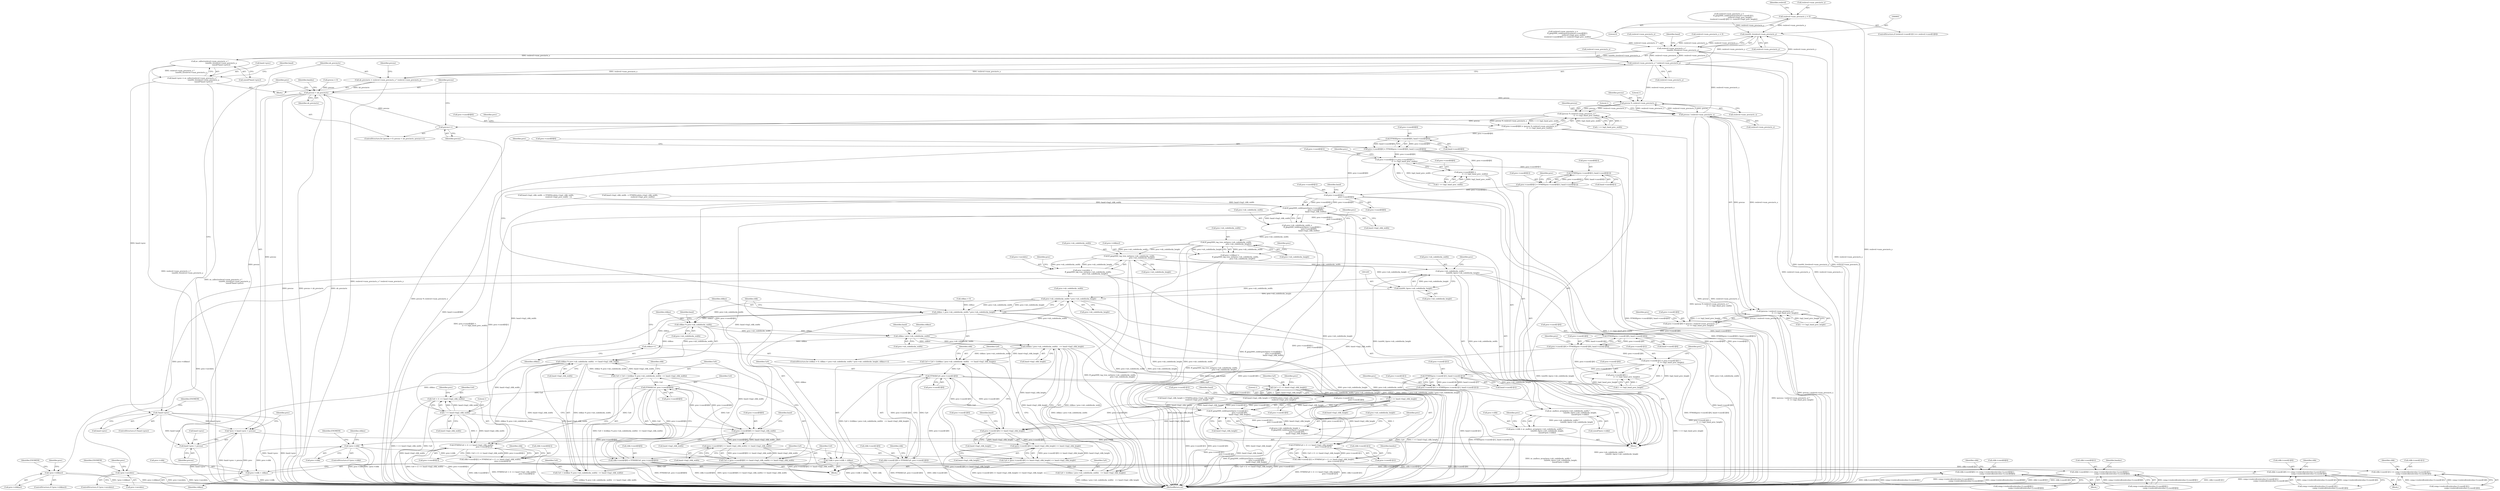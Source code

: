 digraph "0_FFmpeg_912ce9dd2080c5837285a471d750fa311e09b555_0@pointer" {
"1000464" [label="(Call,reslevel->num_precincts_y = 0)"];
"1000902" [label="(Call,(uint64_t)reslevel->num_precincts_y)"];
"1000898" [label="(Call,reslevel->num_precincts_x *\n                                          (uint64_t)reslevel->num_precincts_y)"];
"1000897" [label="(Call,av_calloc(reslevel->num_precincts_x *\n                                          (uint64_t)reslevel->num_precincts_y,\n                                          sizeof(*band->prec)))"];
"1000893" [label="(Call,band->prec = av_calloc(reslevel->num_precincts_x *\n                                          (uint64_t)reslevel->num_precincts_y,\n                                          sizeof(*band->prec)))"];
"1000913" [label="(Call,!band->prec)"];
"1000940" [label="(Call,*prec = band->prec + precno)"];
"1000942" [label="(Call,band->prec + precno)"];
"1000922" [label="(Call,reslevel->num_precincts_x * reslevel->num_precincts_y)"];
"1000920" [label="(Call,nb_precincts = reslevel->num_precincts_x * reslevel->num_precincts_y)"];
"1000933" [label="(Call,precno < nb_precincts)"];
"1000956" [label="(Call,precno % reslevel->num_precincts_x)"];
"1000955" [label="(Call,(precno % reslevel->num_precincts_x) *\n                                    (1 << log2_band_prec_width))"];
"1000947" [label="(Call,prec->coord[0][0] = (precno % reslevel->num_precincts_x) *\n                                    (1 << log2_band_prec_width))"];
"1000972" [label="(Call,FFMAX(prec->coord[0][0], band->coord[0][0]))"];
"1000964" [label="(Call,prec->coord[0][0] = FFMAX(prec->coord[0][0], band->coord[0][0]))"];
"1001027" [label="(Call,prec->coord[0][1] = prec->coord[0][0] +\n                                    (1 << log2_band_prec_width))"];
"1001054" [label="(Call,FFMIN(prec->coord[0][1], band->coord[0][1]))"];
"1001046" [label="(Call,prec->coord[0][1] = FFMIN(prec->coord[0][1], band->coord[0][1]))"];
"1001116" [label="(Call,prec->coord[0][1] -\n                                            prec->coord[0][0])"];
"1001115" [label="(Call,ff_jpeg2000_ceildivpow2(prec->coord[0][1] -\n                                            prec->coord[0][0],\n                                            band->log2_cblk_width))"];
"1001111" [label="(Call,prec->nb_codeblocks_width =\n                    ff_jpeg2000_ceildivpow2(prec->coord[0][1] -\n                                            prec->coord[0][0],\n                                            band->log2_cblk_width))"];
"1001161" [label="(Call,ff_jpeg2000_tag_tree_init(prec->nb_codeblocks_width,\n                                              prec->nb_codeblocks_height))"];
"1001157" [label="(Call,prec->cblkincl =\n                    ff_jpeg2000_tag_tree_init(prec->nb_codeblocks_width,\n                                              prec->nb_codeblocks_height))"];
"1001169" [label="(Call,!prec->cblkincl)"];
"1001180" [label="(Call,ff_jpeg2000_tag_tree_init(prec->nb_codeblocks_width,\n                                              prec->nb_codeblocks_height))"];
"1001176" [label="(Call,prec->zerobits =\n                    ff_jpeg2000_tag_tree_init(prec->nb_codeblocks_width,\n                                              prec->nb_codeblocks_height))"];
"1001188" [label="(Call,!prec->zerobits)"];
"1001200" [label="(Call,prec->nb_codeblocks_width *\n                                              (uint64_t)prec->nb_codeblocks_height)"];
"1001199" [label="(Call,av_mallocz_array(prec->nb_codeblocks_width *\n                                              (uint64_t)prec->nb_codeblocks_height,\n                                              sizeof(*prec->cblk)))"];
"1001195" [label="(Call,prec->cblk = av_mallocz_array(prec->nb_codeblocks_width *\n                                              (uint64_t)prec->nb_codeblocks_height,\n                                              sizeof(*prec->cblk)))"];
"1001215" [label="(Call,!prec->cblk)"];
"1001239" [label="(Call,*cblk = prec->cblk + cblkno)"];
"1001241" [label="(Call,prec->cblk + cblkno)"];
"1001228" [label="(Call,prec->nb_codeblocks_width * prec->nb_codeblocks_height)"];
"1001226" [label="(Call,cblkno < prec->nb_codeblocks_width * prec->nb_codeblocks_height)"];
"1001270" [label="(Call,cblkno % prec->nb_codeblocks_width)"];
"1001269" [label="(Call,(cblkno % prec->nb_codeblocks_width)  << band->log2_cblk_width)"];
"1001265" [label="(Call,Cx0 = Cx0 + ((cblkno % prec->nb_codeblocks_width)  << band->log2_cblk_width))"];
"1001286" [label="(Call,FFMAX(Cx0, prec->coord[0][0]))"];
"1001251" [label="(Call,prec->coord[0][0] >> band->log2_cblk_width)"];
"1001250" [label="(Call,(prec->coord[0][0] >> band->log2_cblk_width) << band->log2_cblk_width)"];
"1001248" [label="(Call,Cx0 = (prec->coord[0][0] >> band->log2_cblk_width) << band->log2_cblk_width)"];
"1001267" [label="(Call,Cx0 + ((cblkno % prec->nb_codeblocks_width)  << band->log2_cblk_width))"];
"1001278" [label="(Call,cblk->coord[0][0] = FFMAX(Cx0, prec->coord[0][0]))"];
"1001397" [label="(Call,cblk->coord[0][0] += comp->reslevel[reslevelno-1].coord[0][1] -\n                                             comp->reslevel[reslevelno-1].coord[0][0])"];
"1001350" [label="(Call,FFMIN(Cx0 + (1 << band->log2_cblk_width),\n                                              prec->coord[0][1]))"];
"1001342" [label="(Call,cblk->coord[0][1] = FFMIN(Cx0 + (1 << band->log2_cblk_width),\n                                              prec->coord[0][1]))"];
"1001432" [label="(Call,cblk->coord[0][1] += comp->reslevel[reslevelno-1].coord[0][1] -\n                                             comp->reslevel[reslevelno-1].coord[0][0])"];
"1001351" [label="(Call,Cx0 + (1 << band->log2_cblk_width))"];
"1001353" [label="(Call,1 << band->log2_cblk_width)"];
"1001317" [label="(Call,cblkno / prec->nb_codeblocks_width)"];
"1001235" [label="(Call,cblkno++)"];
"1001316" [label="(Call,(cblkno / prec->nb_codeblocks_width)   << band->log2_cblk_height)"];
"1001312" [label="(Call,Cy0 = Cy0 + ((cblkno / prec->nb_codeblocks_width)   << band->log2_cblk_height))"];
"1001333" [label="(Call,FFMAX(Cy0, prec->coord[1][0]))"];
"1001298" [label="(Call,prec->coord[1][0] >> band->log2_cblk_height)"];
"1001297" [label="(Call,(prec->coord[1][0] >> band->log2_cblk_height) << band->log2_cblk_height)"];
"1001295" [label="(Call,Cy0 = (prec->coord[1][0] >> band->log2_cblk_height) << band->log2_cblk_height)"];
"1001314" [label="(Call,Cy0 + ((cblkno / prec->nb_codeblocks_width)   << band->log2_cblk_height))"];
"1001325" [label="(Call,cblk->coord[1][0] = FFMAX(Cy0, prec->coord[1][0]))"];
"1001476" [label="(Call,cblk->coord[1][0] += comp->reslevel[reslevelno-1].coord[1][1] -\n                                             comp->reslevel[reslevelno-1].coord[1][0])"];
"1001373" [label="(Call,FFMIN(Cy0 + (1 << band->log2_cblk_height),\n                                              prec->coord[1][1]))"];
"1001365" [label="(Call,cblk->coord[1][1] = FFMIN(Cy0 + (1 << band->log2_cblk_height),\n                                              prec->coord[1][1]))"];
"1001511" [label="(Call,cblk->coord[1][1] += comp->reslevel[reslevelno-1].coord[1][1] -\n                                             comp->reslevel[reslevelno-1].coord[1][0])"];
"1001374" [label="(Call,Cy0 + (1 << band->log2_cblk_height))"];
"1001376" [label="(Call,1 << band->log2_cblk_height)"];
"1001138" [label="(Call,ff_jpeg2000_ceildivpow2(prec->coord[1][1] -\n                                            prec->coord[1][0],\n                                            band->log2_cblk_height))"];
"1001134" [label="(Call,prec->nb_codeblocks_height =\n                    ff_jpeg2000_ceildivpow2(prec->coord[1][1] -\n                                            prec->coord[1][0],\n                                            band->log2_cblk_height))"];
"1001204" [label="(Call,(uint64_t)prec->nb_codeblocks_height)"];
"1001035" [label="(Call,prec->coord[0][0] +\n                                    (1 << log2_band_prec_width))"];
"1000996" [label="(Call,precno / reslevel->num_precincts_x)"];
"1000936" [label="(Call,precno++)"];
"1000995" [label="(Call,(precno / reslevel->num_precincts_x) *\n                                    (1 << log2_band_prec_height))"];
"1000987" [label="(Call,prec->coord[1][0] = (precno / reslevel->num_precincts_x) *\n                                    (1 << log2_band_prec_height))"];
"1001012" [label="(Call,FFMAX(prec->coord[1][0], band->coord[1][0]))"];
"1001004" [label="(Call,prec->coord[1][0] = FFMAX(prec->coord[1][0], band->coord[1][0]))"];
"1001069" [label="(Call,prec->coord[1][1] = prec->coord[1][0] +\n                                    (1 << log2_band_prec_height))"];
"1001096" [label="(Call,FFMIN(prec->coord[1][1], band->coord[1][1]))"];
"1001088" [label="(Call,prec->coord[1][1] = FFMIN(prec->coord[1][1], band->coord[1][1]))"];
"1001139" [label="(Call,prec->coord[1][1] -\n                                            prec->coord[1][0])"];
"1001077" [label="(Call,prec->coord[1][0] +\n                                    (1 << log2_band_prec_height))"];
"1000923" [label="(Call,reslevel->num_precincts_x)"];
"1000904" [label="(Call,reslevel->num_precincts_y)"];
"1001259" [label="(Call,band->log2_cblk_width)"];
"1000913" [label="(Call,!band->prec)"];
"1001286" [label="(Call,FFMAX(Cx0, prec->coord[0][0]))"];
"1001272" [label="(Call,prec->nb_codeblocks_width)"];
"1001352" [label="(Identifier,Cx0)"];
"1001312" [label="(Call,Cy0 = Cy0 + ((cblkno / prec->nb_codeblocks_width)   << band->log2_cblk_height))"];
"1000941" [label="(Identifier,prec)"];
"1001212" [label="(Identifier,prec)"];
"1001378" [label="(Call,band->log2_cblk_height)"];
"1001232" [label="(Call,prec->nb_codeblocks_height)"];
"1000965" [label="(Call,prec->coord[0][0])"];
"1001197" [label="(Identifier,prec)"];
"1001201" [label="(Call,prec->nb_codeblocks_width)"];
"1000897" [label="(Call,av_calloc(reslevel->num_precincts_x *\n                                          (uint64_t)reslevel->num_precincts_y,\n                                          sizeof(*band->prec)))"];
"1001088" [label="(Call,prec->coord[1][1] = FFMIN(prec->coord[1][1], band->coord[1][1]))"];
"1001204" [label="(Call,(uint64_t)prec->nb_codeblocks_height)"];
"1001085" [label="(Call,1 << log2_band_prec_height)"];
"1001035" [label="(Call,prec->coord[0][0] +\n                                    (1 << log2_band_prec_width))"];
"1000943" [label="(Call,band->prec)"];
"1000987" [label="(Call,prec->coord[1][0] = (precno / reslevel->num_precincts_x) *\n                                    (1 << log2_band_prec_height))"];
"1000972" [label="(Call,FFMAX(prec->coord[0][0], band->coord[0][0]))"];
"1001178" [label="(Identifier,prec)"];
"1001226" [label="(Call,cblkno < prec->nb_codeblocks_width * prec->nb_codeblocks_height)"];
"1001287" [label="(Identifier,Cx0)"];
"1001335" [label="(Call,prec->coord[1][0])"];
"1001548" [label="(Identifier,cblk)"];
"1001241" [label="(Call,prec->cblk + cblkno)"];
"1000448" [label="(ControlStructure,if (reslevel->coord[1][1] == reslevel->coord[1][0]))"];
"1001396" [label="(Block,)"];
"1001476" [label="(Call,cblk->coord[1][0] += comp->reslevel[reslevelno-1].coord[1][1] -\n                                             comp->reslevel[reslevelno-1].coord[1][0])"];
"1000934" [label="(Identifier,precno)"];
"1000814" [label="(Call,band->log2_cblk_height = FFMIN(codsty->log2_cblk_height,\n                                               reslevel->log2_prec_height - 1))"];
"1001248" [label="(Call,Cx0 = (prec->coord[0][0] >> band->log2_cblk_width) << band->log2_cblk_width)"];
"1001190" [label="(Identifier,prec)"];
"1001310" [label="(Identifier,band)"];
"1001271" [label="(Identifier,cblkno)"];
"1000907" [label="(Call,sizeof(*band->prec))"];
"1001223" [label="(Call,cblkno = 0)"];
"1001078" [label="(Call,prec->coord[1][0])"];
"1000898" [label="(Call,reslevel->num_precincts_x *\n                                          (uint64_t)reslevel->num_precincts_y)"];
"1001440" [label="(Call,comp->reslevel[reslevelno-1].coord[0][1] -\n                                             comp->reslevel[reslevelno-1].coord[0][0])"];
"1000931" [label="(Identifier,precno)"];
"1001484" [label="(Call,comp->reslevel[reslevelno-1].coord[1][1] -\n                                             comp->reslevel[reslevelno-1].coord[1][0])"];
"1001036" [label="(Call,prec->coord[0][0])"];
"1001187" [label="(ControlStructure,if (!prec->zerobits))"];
"1001117" [label="(Call,prec->coord[0][1])"];
"1000936" [label="(Call,precno++)"];
"1000948" [label="(Call,prec->coord[0][0])"];
"1000955" [label="(Call,(precno % reslevel->num_precincts_x) *\n                                    (1 << log2_band_prec_width))"];
"1001350" [label="(Call,FFMIN(Cx0 + (1 << band->log2_cblk_width),\n                                              prec->coord[0][1]))"];
"1001161" [label="(Call,ff_jpeg2000_tag_tree_init(prec->nb_codeblocks_width,\n                                              prec->nb_codeblocks_height))"];
"1001181" [label="(Call,prec->nb_codeblocks_width)"];
"1000893" [label="(Call,band->prec = av_calloc(reslevel->num_precincts_x *\n                                          (uint64_t)reslevel->num_precincts_y,\n                                          sizeof(*band->prec)))"];
"1001189" [label="(Call,prec->zerobits)"];
"1001433" [label="(Call,cblk->coord[0][1])"];
"1001097" [label="(Call,prec->coord[1][1])"];
"1001115" [label="(Call,ff_jpeg2000_ceildivpow2(prec->coord[0][1] -\n                                            prec->coord[0][0],\n                                            band->log2_cblk_width))"];
"1001012" [label="(Call,FFMAX(prec->coord[1][0], band->coord[1][0]))"];
"1001136" [label="(Identifier,prec)"];
"1001326" [label="(Call,cblk->coord[1][0])"];
"1000912" [label="(ControlStructure,if (!band->prec))"];
"1001376" [label="(Call,1 << band->log2_cblk_height)"];
"1001251" [label="(Call,prec->coord[0][0] >> band->log2_cblk_width)"];
"1001195" [label="(Call,prec->cblk = av_mallocz_array(prec->nb_codeblocks_width *\n                                              (uint64_t)prec->nb_codeblocks_height,\n                                              sizeof(*prec->cblk)))"];
"1000529" [label="(Identifier,bandno)"];
"1000957" [label="(Identifier,precno)"];
"1001288" [label="(Call,prec->coord[0][0])"];
"1001135" [label="(Call,prec->nb_codeblocks_height)"];
"1000902" [label="(Call,(uint64_t)reslevel->num_precincts_y)"];
"1001249" [label="(Identifier,Cx0)"];
"1001092" [label="(Identifier,prec)"];
"1000801" [label="(Call,band->log2_cblk_width  = FFMIN(codsty->log2_cblk_width,\n                                               reslevel->log2_prec_width - 1))"];
"1001299" [label="(Call,prec->coord[1][0])"];
"1001384" [label="(Identifier,prec)"];
"1001316" [label="(Call,(cblkno / prec->nb_codeblocks_width)   << band->log2_cblk_height)"];
"1001200" [label="(Call,prec->nb_codeblocks_width *\n                                              (uint64_t)prec->nb_codeblocks_height)"];
"1001369" [label="(Identifier,cblk)"];
"1001381" [label="(Call,prec->coord[1][1])"];
"1001276" [label="(Identifier,band)"];
"1001353" [label="(Call,1 << band->log2_cblk_width)"];
"1001391" [label="(Identifier,bandno)"];
"1001176" [label="(Call,prec->zerobits =\n                    ff_jpeg2000_tag_tree_init(prec->nb_codeblocks_width,\n                                              prec->nb_codeblocks_height))"];
"1001216" [label="(Call,prec->cblk)"];
"1000973" [label="(Call,prec->coord[0][0])"];
"1001004" [label="(Call,prec->coord[1][0] = FFMAX(prec->coord[1][0], band->coord[1][0]))"];
"1001162" [label="(Call,prec->nb_codeblocks_width)"];
"1001267" [label="(Call,Cx0 + ((cblkno % prec->nb_codeblocks_width)  << band->log2_cblk_width))"];
"1001215" [label="(Call,!prec->cblk)"];
"1001236" [label="(Identifier,cblkno)"];
"1001295" [label="(Call,Cy0 = (prec->coord[1][0] >> band->log2_cblk_height) << band->log2_cblk_height)"];
"1001306" [label="(Call,band->log2_cblk_height)"];
"1001027" [label="(Call,prec->coord[0][1] = prec->coord[0][0] +\n                                    (1 << log2_band_prec_width))"];
"1001055" [label="(Call,prec->coord[0][1])"];
"1001512" [label="(Call,cblk->coord[1][1])"];
"1001031" [label="(Identifier,prec)"];
"1000947" [label="(Call,prec->coord[0][0] = (precno % reslevel->num_precincts_x) *\n                                    (1 << log2_band_prec_width))"];
"1001275" [label="(Call,band->log2_cblk_width)"];
"1001269" [label="(Call,(cblkno % prec->nb_codeblocks_width)  << band->log2_cblk_width)"];
"1001432" [label="(Call,cblk->coord[0][1] += comp->reslevel[reslevelno-1].coord[0][1] -\n                                             comp->reslevel[reslevelno-1].coord[0][0])"];
"1001265" [label="(Call,Cx0 = Cx0 + ((cblkno % prec->nb_codeblocks_width)  << band->log2_cblk_width))"];
"1001573" [label="(MethodReturn,int)"];
"1000499" [label="(Identifier,reslevel)"];
"1000961" [label="(Call,1 << log2_band_prec_width)"];
"1001131" [label="(Call,band->log2_cblk_width)"];
"1001008" [label="(Identifier,prec)"];
"1001116" [label="(Call,prec->coord[0][1] -\n                                            prec->coord[0][0])"];
"1000995" [label="(Call,(precno / reslevel->num_precincts_x) *\n                                    (1 << log2_band_prec_height))"];
"1001221" [label="(Identifier,ENOMEM)"];
"1001050" [label="(Identifier,prec)"];
"1001296" [label="(Identifier,Cy0)"];
"1001171" [label="(Identifier,prec)"];
"1001317" [label="(Call,cblkno / prec->nb_codeblocks_width)"];
"1001199" [label="(Call,av_mallocz_array(prec->nb_codeblocks_width *\n                                              (uint64_t)prec->nb_codeblocks_height,\n                                              sizeof(*prec->cblk)))"];
"1001333" [label="(Call,FFMAX(Cy0, prec->coord[1][0]))"];
"1000942" [label="(Call,band->prec + precno)"];
"1000465" [label="(Call,reslevel->num_precincts_y)"];
"1000991" [label="(Identifier,prec)"];
"1001165" [label="(Call,prec->nb_codeblocks_height)"];
"1001175" [label="(Identifier,ENOMEM)"];
"1001405" [label="(Call,comp->reslevel[reslevelno-1].coord[0][1] -\n                                             comp->reslevel[reslevelno-1].coord[0][0])"];
"1000894" [label="(Call,band->prec)"];
"1001329" [label="(Identifier,cblk)"];
"1001229" [label="(Call,prec->nb_codeblocks_width)"];
"1000899" [label="(Call,reslevel->num_precincts_x)"];
"1001358" [label="(Call,prec->coord[0][1])"];
"1001323" [label="(Identifier,band)"];
"1001314" [label="(Call,Cy0 + ((cblkno / prec->nb_codeblocks_width)   << band->log2_cblk_height))"];
"1000464" [label="(Call,reslevel->num_precincts_y = 0)"];
"1001366" [label="(Call,cblk->coord[1][1])"];
"1001157" [label="(Call,prec->cblkincl =\n                    ff_jpeg2000_tag_tree_init(prec->nb_codeblocks_width,\n                                              prec->nb_codeblocks_height))"];
"1001214" [label="(ControlStructure,if (!prec->cblk))"];
"1001240" [label="(Identifier,cblk)"];
"1001252" [label="(Call,prec->coord[0][0])"];
"1001318" [label="(Identifier,cblkno)"];
"1000962" [label="(Literal,1)"];
"1001224" [label="(Identifier,cblkno)"];
"1001168" [label="(ControlStructure,if (!prec->cblkincl))"];
"1001196" [label="(Call,prec->cblk)"];
"1000468" [label="(Literal,0)"];
"1000946" [label="(Identifier,precno)"];
"1001139" [label="(Call,prec->coord[1][1] -\n                                            prec->coord[1][0])"];
"1000968" [label="(Identifier,prec)"];
"1001515" [label="(Identifier,cblk)"];
"1001343" [label="(Call,cblk->coord[0][1])"];
"1001111" [label="(Call,prec->nb_codeblocks_width =\n                    ff_jpeg2000_ceildivpow2(prec->coord[0][1] -\n                                            prec->coord[0][0],\n                                            band->log2_cblk_width))"];
"1001242" [label="(Call,prec->cblk)"];
"1001184" [label="(Call,prec->nb_codeblocks_height)"];
"1000935" [label="(Identifier,nb_precincts)"];
"1000988" [label="(Call,prec->coord[1][0])"];
"1000951" [label="(Identifier,prec)"];
"1000938" [label="(Block,)"];
"1001170" [label="(Call,prec->cblkincl)"];
"1001398" [label="(Call,cblk->coord[0][0])"];
"1001194" [label="(Identifier,ENOMEM)"];
"1001245" [label="(Identifier,cblkno)"];
"1001278" [label="(Call,cblk->coord[0][0] = FFMAX(Cx0, prec->coord[0][0]))"];
"1000964" [label="(Call,prec->coord[0][0] = FFMAX(prec->coord[0][0], band->coord[0][0]))"];
"1001268" [label="(Identifier,Cx0)"];
"1001282" [label="(Identifier,cblk)"];
"1001113" [label="(Identifier,prec)"];
"1001158" [label="(Call,prec->cblkincl)"];
"1000930" [label="(Call,precno = 0)"];
"1001020" [label="(Call,band->coord[1][0])"];
"1001096" [label="(Call,FFMIN(prec->coord[1][1], band->coord[1][1]))"];
"1001334" [label="(Identifier,Cy0)"];
"1000470" [label="(Call,reslevel->num_precincts_y =\n                ff_jpeg2000_ceildivpow2(reslevel->coord[1][1],\n                                         reslevel->log2_prec_height) -\n                 (reslevel->coord[1][0] >> reslevel->log2_prec_height))"];
"1001180" [label="(Call,ff_jpeg2000_tag_tree_init(prec->nb_codeblocks_width,\n                                              prec->nb_codeblocks_height))"];
"1000937" [label="(Identifier,precno)"];
"1000956" [label="(Call,precno % reslevel->num_precincts_x)"];
"1001222" [label="(ControlStructure,for (cblkno = 0; cblkno < prec->nb_codeblocks_width * prec->nb_codeblocks_height; cblkno++))"];
"1001397" [label="(Call,cblk->coord[0][0] += comp->reslevel[reslevelno-1].coord[0][1] -\n                                             comp->reslevel[reslevelno-1].coord[0][0])"];
"1001279" [label="(Call,cblk->coord[0][0])"];
"1000929" [label="(ControlStructure,for (precno = 0; precno < nb_precincts; precno++))"];
"1001001" [label="(Call,1 << log2_band_prec_height)"];
"1001355" [label="(Call,band->log2_cblk_width)"];
"1001154" [label="(Call,band->log2_cblk_height)"];
"1001235" [label="(Call,cblkno++)"];
"1001188" [label="(Call,!prec->zerobits)"];
"1000733" [label="(Call,band->log2_cblk_height = FFMIN(codsty->log2_cblk_height,\n                                               reslevel->log2_prec_height))"];
"1001365" [label="(Call,cblk->coord[1][1] = FFMIN(Cy0 + (1 << band->log2_cblk_height),\n                                              prec->coord[1][1]))"];
"1001046" [label="(Call,prec->coord[0][1] = FFMIN(prec->coord[0][1], band->coord[0][1]))"];
"1001047" [label="(Call,prec->coord[0][1])"];
"1001134" [label="(Call,prec->nb_codeblocks_height =\n                    ff_jpeg2000_ceildivpow2(prec->coord[1][1] -\n                                            prec->coord[1][0],\n                                            band->log2_cblk_height))"];
"1001155" [label="(Identifier,band)"];
"1000914" [label="(Call,band->prec)"];
"1001089" [label="(Call,prec->coord[1][1])"];
"1001325" [label="(Call,cblk->coord[1][0] = FFMAX(Cy0, prec->coord[1][0]))"];
"1001313" [label="(Identifier,Cy0)"];
"1001297" [label="(Call,(prec->coord[1][0] >> band->log2_cblk_height) << band->log2_cblk_height)"];
"1001228" [label="(Call,prec->nb_codeblocks_width * prec->nb_codeblocks_height)"];
"1001351" [label="(Call,Cx0 + (1 << band->log2_cblk_width))"];
"1001043" [label="(Call,1 << log2_band_prec_width)"];
"1001377" [label="(Literal,1)"];
"1001354" [label="(Literal,1)"];
"1001319" [label="(Call,prec->nb_codeblocks_width)"];
"1001227" [label="(Identifier,cblkno)"];
"1001140" [label="(Call,prec->coord[1][1])"];
"1001375" [label="(Identifier,Cy0)"];
"1001073" [label="(Identifier,prec)"];
"1000926" [label="(Call,reslevel->num_precincts_y)"];
"1001511" [label="(Call,cblk->coord[1][1] += comp->reslevel[reslevelno-1].coord[1][1] -\n                                             comp->reslevel[reslevelno-1].coord[1][0])"];
"1000933" [label="(Call,precno < nb_precincts)"];
"1001217" [label="(Identifier,prec)"];
"1001112" [label="(Call,prec->nb_codeblocks_width)"];
"1001013" [label="(Call,prec->coord[1][0])"];
"1001138" [label="(Call,ff_jpeg2000_ceildivpow2(prec->coord[1][1] -\n                                            prec->coord[1][0],\n                                            band->log2_cblk_height))"];
"1001270" [label="(Call,cblkno % prec->nb_codeblocks_width)"];
"1001262" [label="(Call,band->log2_cblk_width)"];
"1000915" [label="(Identifier,band)"];
"1001169" [label="(Call,!prec->cblkincl)"];
"1001346" [label="(Identifier,cblk)"];
"1001477" [label="(Call,cblk->coord[1][0])"];
"1001206" [label="(Call,prec->nb_codeblocks_height)"];
"1001028" [label="(Call,prec->coord[0][1])"];
"1001237" [label="(Block,)"];
"1000532" [label="(Block,)"];
"1001132" [label="(Identifier,band)"];
"1000919" [label="(Identifier,ENOMEM)"];
"1001322" [label="(Call,band->log2_cblk_height)"];
"1000921" [label="(Identifier,nb_precincts)"];
"1000910" [label="(Identifier,band)"];
"1001361" [label="(Identifier,prec)"];
"1001077" [label="(Call,prec->coord[1][0] +\n                                    (1 << log2_band_prec_height))"];
"1001159" [label="(Identifier,prec)"];
"1001005" [label="(Call,prec->coord[1][0])"];
"1000940" [label="(Call,*prec = band->prec + precno)"];
"1001239" [label="(Call,*cblk = prec->cblk + cblkno)"];
"1000980" [label="(Call,band->coord[0][0])"];
"1000998" [label="(Call,reslevel->num_precincts_x)"];
"1001104" [label="(Call,band->coord[1][1])"];
"1000996" [label="(Call,precno / reslevel->num_precincts_x)"];
"1001470" [label="(Identifier,bandno)"];
"1000722" [label="(Call,band->log2_cblk_width  = FFMIN(codsty->log2_cblk_width,\n                                               reslevel->log2_prec_width))"];
"1001342" [label="(Call,cblk->coord[0][1] = FFMIN(Cx0 + (1 << band->log2_cblk_width),\n                                              prec->coord[0][1]))"];
"1000922" [label="(Call,reslevel->num_precincts_x * reslevel->num_precincts_y)"];
"1000920" [label="(Call,nb_precincts = reslevel->num_precincts_x * reslevel->num_precincts_y)"];
"1000415" [label="(Call,reslevel->num_precincts_x = 0)"];
"1001054" [label="(Call,FFMIN(prec->coord[0][1], band->coord[0][1]))"];
"1000421" [label="(Call,reslevel->num_precincts_x =\n                ff_jpeg2000_ceildivpow2(reslevel->coord[0][1],\n                                        reslevel->log2_prec_width) -\n                (reslevel->coord[0][0] >> reslevel->log2_prec_width))"];
"1001062" [label="(Call,band->coord[0][1])"];
"1001209" [label="(Call,sizeof(*prec->cblk))"];
"1001298" [label="(Call,prec->coord[1][0] >> band->log2_cblk_height)"];
"1001373" [label="(Call,FFMIN(Cy0 + (1 << band->log2_cblk_height),\n                                              prec->coord[1][1]))"];
"1001315" [label="(Identifier,Cy0)"];
"1001374" [label="(Call,Cy0 + (1 << band->log2_cblk_height))"];
"1000997" [label="(Identifier,precno)"];
"1001263" [label="(Identifier,band)"];
"1001002" [label="(Literal,1)"];
"1001069" [label="(Call,prec->coord[1][1] = prec->coord[1][0] +\n                                    (1 << log2_band_prec_height))"];
"1001147" [label="(Call,prec->coord[1][0])"];
"1000958" [label="(Call,reslevel->num_precincts_x)"];
"1001124" [label="(Call,prec->coord[0][0])"];
"1001266" [label="(Identifier,Cx0)"];
"1001309" [label="(Call,band->log2_cblk_height)"];
"1001436" [label="(Identifier,cblk)"];
"1001177" [label="(Call,prec->zerobits)"];
"1001475" [label="(Block,)"];
"1001519" [label="(Call,comp->reslevel[reslevelno-1].coord[1][1] -\n                                             comp->reslevel[reslevelno-1].coord[1][0])"];
"1001070" [label="(Call,prec->coord[1][1])"];
"1001250" [label="(Call,(prec->coord[0][0] >> band->log2_cblk_width) << band->log2_cblk_width)"];
"1000464" -> "1000448"  [label="AST: "];
"1000464" -> "1000468"  [label="CFG: "];
"1000465" -> "1000464"  [label="AST: "];
"1000468" -> "1000464"  [label="AST: "];
"1000499" -> "1000464"  [label="CFG: "];
"1000464" -> "1001573"  [label="DDG: reslevel->num_precincts_y"];
"1000464" -> "1000902"  [label="DDG: reslevel->num_precincts_y"];
"1000902" -> "1000898"  [label="AST: "];
"1000902" -> "1000904"  [label="CFG: "];
"1000903" -> "1000902"  [label="AST: "];
"1000904" -> "1000902"  [label="AST: "];
"1000898" -> "1000902"  [label="CFG: "];
"1000902" -> "1001573"  [label="DDG: reslevel->num_precincts_y"];
"1000902" -> "1000898"  [label="DDG: reslevel->num_precincts_y"];
"1000922" -> "1000902"  [label="DDG: reslevel->num_precincts_y"];
"1000470" -> "1000902"  [label="DDG: reslevel->num_precincts_y"];
"1000902" -> "1000922"  [label="DDG: reslevel->num_precincts_y"];
"1000898" -> "1000897"  [label="AST: "];
"1000899" -> "1000898"  [label="AST: "];
"1000910" -> "1000898"  [label="CFG: "];
"1000898" -> "1001573"  [label="DDG: reslevel->num_precincts_x"];
"1000898" -> "1001573"  [label="DDG: (uint64_t)reslevel->num_precincts_y"];
"1000898" -> "1000897"  [label="DDG: reslevel->num_precincts_x"];
"1000898" -> "1000897"  [label="DDG: (uint64_t)reslevel->num_precincts_y"];
"1000996" -> "1000898"  [label="DDG: reslevel->num_precincts_x"];
"1000421" -> "1000898"  [label="DDG: reslevel->num_precincts_x"];
"1000415" -> "1000898"  [label="DDG: reslevel->num_precincts_x"];
"1000922" -> "1000898"  [label="DDG: reslevel->num_precincts_x"];
"1000898" -> "1000922"  [label="DDG: reslevel->num_precincts_x"];
"1000897" -> "1000893"  [label="AST: "];
"1000897" -> "1000907"  [label="CFG: "];
"1000907" -> "1000897"  [label="AST: "];
"1000893" -> "1000897"  [label="CFG: "];
"1000897" -> "1001573"  [label="DDG: reslevel->num_precincts_x *\n                                          (uint64_t)reslevel->num_precincts_y"];
"1000897" -> "1000893"  [label="DDG: reslevel->num_precincts_x *\n                                          (uint64_t)reslevel->num_precincts_y"];
"1000893" -> "1000532"  [label="AST: "];
"1000894" -> "1000893"  [label="AST: "];
"1000915" -> "1000893"  [label="CFG: "];
"1000893" -> "1001573"  [label="DDG: av_calloc(reslevel->num_precincts_x *\n                                          (uint64_t)reslevel->num_precincts_y,\n                                          sizeof(*band->prec))"];
"1000893" -> "1000913"  [label="DDG: band->prec"];
"1000913" -> "1000912"  [label="AST: "];
"1000913" -> "1000914"  [label="CFG: "];
"1000914" -> "1000913"  [label="AST: "];
"1000919" -> "1000913"  [label="CFG: "];
"1000921" -> "1000913"  [label="CFG: "];
"1000913" -> "1001573"  [label="DDG: band->prec"];
"1000913" -> "1001573"  [label="DDG: !band->prec"];
"1000913" -> "1000940"  [label="DDG: band->prec"];
"1000913" -> "1000942"  [label="DDG: band->prec"];
"1000940" -> "1000938"  [label="AST: "];
"1000940" -> "1000942"  [label="CFG: "];
"1000941" -> "1000940"  [label="AST: "];
"1000942" -> "1000940"  [label="AST: "];
"1000951" -> "1000940"  [label="CFG: "];
"1000940" -> "1001573"  [label="DDG: band->prec + precno"];
"1000940" -> "1001573"  [label="DDG: prec"];
"1000933" -> "1000940"  [label="DDG: precno"];
"1000942" -> "1000946"  [label="CFG: "];
"1000943" -> "1000942"  [label="AST: "];
"1000946" -> "1000942"  [label="AST: "];
"1000942" -> "1001573"  [label="DDG: band->prec"];
"1000933" -> "1000942"  [label="DDG: precno"];
"1000922" -> "1000920"  [label="AST: "];
"1000922" -> "1000926"  [label="CFG: "];
"1000923" -> "1000922"  [label="AST: "];
"1000926" -> "1000922"  [label="AST: "];
"1000920" -> "1000922"  [label="CFG: "];
"1000922" -> "1001573"  [label="DDG: reslevel->num_precincts_y"];
"1000922" -> "1001573"  [label="DDG: reslevel->num_precincts_x"];
"1000922" -> "1000920"  [label="DDG: reslevel->num_precincts_x"];
"1000922" -> "1000920"  [label="DDG: reslevel->num_precincts_y"];
"1000922" -> "1000956"  [label="DDG: reslevel->num_precincts_x"];
"1000920" -> "1000532"  [label="AST: "];
"1000921" -> "1000920"  [label="AST: "];
"1000931" -> "1000920"  [label="CFG: "];
"1000920" -> "1001573"  [label="DDG: reslevel->num_precincts_x * reslevel->num_precincts_y"];
"1000920" -> "1000933"  [label="DDG: nb_precincts"];
"1000933" -> "1000929"  [label="AST: "];
"1000933" -> "1000935"  [label="CFG: "];
"1000934" -> "1000933"  [label="AST: "];
"1000935" -> "1000933"  [label="AST: "];
"1000941" -> "1000933"  [label="CFG: "];
"1000529" -> "1000933"  [label="CFG: "];
"1000933" -> "1001573"  [label="DDG: nb_precincts"];
"1000933" -> "1001573"  [label="DDG: precno"];
"1000933" -> "1001573"  [label="DDG: precno < nb_precincts"];
"1000936" -> "1000933"  [label="DDG: precno"];
"1000930" -> "1000933"  [label="DDG: precno"];
"1000933" -> "1000956"  [label="DDG: precno"];
"1000956" -> "1000955"  [label="AST: "];
"1000956" -> "1000958"  [label="CFG: "];
"1000957" -> "1000956"  [label="AST: "];
"1000958" -> "1000956"  [label="AST: "];
"1000962" -> "1000956"  [label="CFG: "];
"1000956" -> "1000955"  [label="DDG: precno"];
"1000956" -> "1000955"  [label="DDG: reslevel->num_precincts_x"];
"1000996" -> "1000956"  [label="DDG: reslevel->num_precincts_x"];
"1000956" -> "1000996"  [label="DDG: precno"];
"1000956" -> "1000996"  [label="DDG: reslevel->num_precincts_x"];
"1000955" -> "1000947"  [label="AST: "];
"1000955" -> "1000961"  [label="CFG: "];
"1000961" -> "1000955"  [label="AST: "];
"1000947" -> "1000955"  [label="CFG: "];
"1000955" -> "1001573"  [label="DDG: precno % reslevel->num_precincts_x"];
"1000955" -> "1000947"  [label="DDG: precno % reslevel->num_precincts_x"];
"1000955" -> "1000947"  [label="DDG: 1 << log2_band_prec_width"];
"1000961" -> "1000955"  [label="DDG: 1"];
"1000961" -> "1000955"  [label="DDG: log2_band_prec_width"];
"1000947" -> "1000938"  [label="AST: "];
"1000948" -> "1000947"  [label="AST: "];
"1000968" -> "1000947"  [label="CFG: "];
"1000947" -> "1001573"  [label="DDG: (precno % reslevel->num_precincts_x) *\n                                    (1 << log2_band_prec_width)"];
"1000947" -> "1000972"  [label="DDG: prec->coord[0][0]"];
"1000972" -> "1000964"  [label="AST: "];
"1000972" -> "1000980"  [label="CFG: "];
"1000973" -> "1000972"  [label="AST: "];
"1000980" -> "1000972"  [label="AST: "];
"1000964" -> "1000972"  [label="CFG: "];
"1000972" -> "1001573"  [label="DDG: band->coord[0][0]"];
"1000972" -> "1000964"  [label="DDG: prec->coord[0][0]"];
"1000972" -> "1000964"  [label="DDG: band->coord[0][0]"];
"1000964" -> "1000938"  [label="AST: "];
"1000965" -> "1000964"  [label="AST: "];
"1000991" -> "1000964"  [label="CFG: "];
"1000964" -> "1001573"  [label="DDG: FFMAX(prec->coord[0][0], band->coord[0][0])"];
"1000964" -> "1001027"  [label="DDG: prec->coord[0][0]"];
"1000964" -> "1001035"  [label="DDG: prec->coord[0][0]"];
"1000964" -> "1001116"  [label="DDG: prec->coord[0][0]"];
"1001027" -> "1000938"  [label="AST: "];
"1001027" -> "1001035"  [label="CFG: "];
"1001028" -> "1001027"  [label="AST: "];
"1001035" -> "1001027"  [label="AST: "];
"1001050" -> "1001027"  [label="CFG: "];
"1001027" -> "1001573"  [label="DDG: prec->coord[0][0] +\n                                    (1 << log2_band_prec_width)"];
"1001043" -> "1001027"  [label="DDG: 1"];
"1001043" -> "1001027"  [label="DDG: log2_band_prec_width"];
"1001027" -> "1001054"  [label="DDG: prec->coord[0][1]"];
"1001054" -> "1001046"  [label="AST: "];
"1001054" -> "1001062"  [label="CFG: "];
"1001055" -> "1001054"  [label="AST: "];
"1001062" -> "1001054"  [label="AST: "];
"1001046" -> "1001054"  [label="CFG: "];
"1001054" -> "1001573"  [label="DDG: band->coord[0][1]"];
"1001054" -> "1001046"  [label="DDG: prec->coord[0][1]"];
"1001054" -> "1001046"  [label="DDG: band->coord[0][1]"];
"1001046" -> "1000938"  [label="AST: "];
"1001047" -> "1001046"  [label="AST: "];
"1001073" -> "1001046"  [label="CFG: "];
"1001046" -> "1001573"  [label="DDG: FFMIN(prec->coord[0][1], band->coord[0][1])"];
"1001046" -> "1001116"  [label="DDG: prec->coord[0][1]"];
"1001116" -> "1001115"  [label="AST: "];
"1001116" -> "1001124"  [label="CFG: "];
"1001117" -> "1001116"  [label="AST: "];
"1001124" -> "1001116"  [label="AST: "];
"1001132" -> "1001116"  [label="CFG: "];
"1001116" -> "1001573"  [label="DDG: prec->coord[0][0]"];
"1001116" -> "1001573"  [label="DDG: prec->coord[0][1]"];
"1001116" -> "1001115"  [label="DDG: prec->coord[0][1]"];
"1001116" -> "1001115"  [label="DDG: prec->coord[0][0]"];
"1001116" -> "1001251"  [label="DDG: prec->coord[0][0]"];
"1001116" -> "1001350"  [label="DDG: prec->coord[0][1]"];
"1001115" -> "1001111"  [label="AST: "];
"1001115" -> "1001131"  [label="CFG: "];
"1001131" -> "1001115"  [label="AST: "];
"1001111" -> "1001115"  [label="CFG: "];
"1001115" -> "1001573"  [label="DDG: prec->coord[0][1] -\n                                            prec->coord[0][0]"];
"1001115" -> "1001573"  [label="DDG: band->log2_cblk_width"];
"1001115" -> "1001111"  [label="DDG: prec->coord[0][1] -\n                                            prec->coord[0][0]"];
"1001115" -> "1001111"  [label="DDG: band->log2_cblk_width"];
"1001353" -> "1001115"  [label="DDG: band->log2_cblk_width"];
"1000801" -> "1001115"  [label="DDG: band->log2_cblk_width"];
"1000722" -> "1001115"  [label="DDG: band->log2_cblk_width"];
"1001115" -> "1001251"  [label="DDG: band->log2_cblk_width"];
"1001111" -> "1000938"  [label="AST: "];
"1001112" -> "1001111"  [label="AST: "];
"1001136" -> "1001111"  [label="CFG: "];
"1001111" -> "1001573"  [label="DDG: ff_jpeg2000_ceildivpow2(prec->coord[0][1] -\n                                            prec->coord[0][0],\n                                            band->log2_cblk_width)"];
"1001111" -> "1001161"  [label="DDG: prec->nb_codeblocks_width"];
"1001161" -> "1001157"  [label="AST: "];
"1001161" -> "1001165"  [label="CFG: "];
"1001162" -> "1001161"  [label="AST: "];
"1001165" -> "1001161"  [label="AST: "];
"1001157" -> "1001161"  [label="CFG: "];
"1001161" -> "1001573"  [label="DDG: prec->nb_codeblocks_height"];
"1001161" -> "1001573"  [label="DDG: prec->nb_codeblocks_width"];
"1001161" -> "1001157"  [label="DDG: prec->nb_codeblocks_width"];
"1001161" -> "1001157"  [label="DDG: prec->nb_codeblocks_height"];
"1001134" -> "1001161"  [label="DDG: prec->nb_codeblocks_height"];
"1001161" -> "1001180"  [label="DDG: prec->nb_codeblocks_width"];
"1001161" -> "1001180"  [label="DDG: prec->nb_codeblocks_height"];
"1001157" -> "1000938"  [label="AST: "];
"1001158" -> "1001157"  [label="AST: "];
"1001171" -> "1001157"  [label="CFG: "];
"1001157" -> "1001573"  [label="DDG: ff_jpeg2000_tag_tree_init(prec->nb_codeblocks_width,\n                                              prec->nb_codeblocks_height)"];
"1001157" -> "1001169"  [label="DDG: prec->cblkincl"];
"1001169" -> "1001168"  [label="AST: "];
"1001169" -> "1001170"  [label="CFG: "];
"1001170" -> "1001169"  [label="AST: "];
"1001175" -> "1001169"  [label="CFG: "];
"1001178" -> "1001169"  [label="CFG: "];
"1001169" -> "1001573"  [label="DDG: prec->cblkincl"];
"1001169" -> "1001573"  [label="DDG: !prec->cblkincl"];
"1001180" -> "1001176"  [label="AST: "];
"1001180" -> "1001184"  [label="CFG: "];
"1001181" -> "1001180"  [label="AST: "];
"1001184" -> "1001180"  [label="AST: "];
"1001176" -> "1001180"  [label="CFG: "];
"1001180" -> "1001573"  [label="DDG: prec->nb_codeblocks_width"];
"1001180" -> "1001573"  [label="DDG: prec->nb_codeblocks_height"];
"1001180" -> "1001176"  [label="DDG: prec->nb_codeblocks_width"];
"1001180" -> "1001176"  [label="DDG: prec->nb_codeblocks_height"];
"1001180" -> "1001200"  [label="DDG: prec->nb_codeblocks_width"];
"1001180" -> "1001204"  [label="DDG: prec->nb_codeblocks_height"];
"1001176" -> "1000938"  [label="AST: "];
"1001177" -> "1001176"  [label="AST: "];
"1001190" -> "1001176"  [label="CFG: "];
"1001176" -> "1001573"  [label="DDG: ff_jpeg2000_tag_tree_init(prec->nb_codeblocks_width,\n                                              prec->nb_codeblocks_height)"];
"1001176" -> "1001188"  [label="DDG: prec->zerobits"];
"1001188" -> "1001187"  [label="AST: "];
"1001188" -> "1001189"  [label="CFG: "];
"1001189" -> "1001188"  [label="AST: "];
"1001194" -> "1001188"  [label="CFG: "];
"1001197" -> "1001188"  [label="CFG: "];
"1001188" -> "1001573"  [label="DDG: !prec->zerobits"];
"1001188" -> "1001573"  [label="DDG: prec->zerobits"];
"1001200" -> "1001199"  [label="AST: "];
"1001200" -> "1001204"  [label="CFG: "];
"1001201" -> "1001200"  [label="AST: "];
"1001204" -> "1001200"  [label="AST: "];
"1001212" -> "1001200"  [label="CFG: "];
"1001200" -> "1001573"  [label="DDG: (uint64_t)prec->nb_codeblocks_height"];
"1001200" -> "1001573"  [label="DDG: prec->nb_codeblocks_width"];
"1001200" -> "1001199"  [label="DDG: prec->nb_codeblocks_width"];
"1001200" -> "1001199"  [label="DDG: (uint64_t)prec->nb_codeblocks_height"];
"1001204" -> "1001200"  [label="DDG: prec->nb_codeblocks_height"];
"1001200" -> "1001228"  [label="DDG: prec->nb_codeblocks_width"];
"1001199" -> "1001195"  [label="AST: "];
"1001199" -> "1001209"  [label="CFG: "];
"1001209" -> "1001199"  [label="AST: "];
"1001195" -> "1001199"  [label="CFG: "];
"1001199" -> "1001573"  [label="DDG: prec->nb_codeblocks_width *\n                                              (uint64_t)prec->nb_codeblocks_height"];
"1001199" -> "1001195"  [label="DDG: prec->nb_codeblocks_width *\n                                              (uint64_t)prec->nb_codeblocks_height"];
"1001195" -> "1000938"  [label="AST: "];
"1001196" -> "1001195"  [label="AST: "];
"1001217" -> "1001195"  [label="CFG: "];
"1001195" -> "1001573"  [label="DDG: av_mallocz_array(prec->nb_codeblocks_width *\n                                              (uint64_t)prec->nb_codeblocks_height,\n                                              sizeof(*prec->cblk))"];
"1001195" -> "1001215"  [label="DDG: prec->cblk"];
"1001215" -> "1001214"  [label="AST: "];
"1001215" -> "1001216"  [label="CFG: "];
"1001216" -> "1001215"  [label="AST: "];
"1001221" -> "1001215"  [label="CFG: "];
"1001224" -> "1001215"  [label="CFG: "];
"1001215" -> "1001573"  [label="DDG: !prec->cblk"];
"1001215" -> "1001573"  [label="DDG: prec->cblk"];
"1001215" -> "1001239"  [label="DDG: prec->cblk"];
"1001215" -> "1001241"  [label="DDG: prec->cblk"];
"1001239" -> "1001237"  [label="AST: "];
"1001239" -> "1001241"  [label="CFG: "];
"1001240" -> "1001239"  [label="AST: "];
"1001241" -> "1001239"  [label="AST: "];
"1001249" -> "1001239"  [label="CFG: "];
"1001239" -> "1001573"  [label="DDG: prec->cblk + cblkno"];
"1001239" -> "1001573"  [label="DDG: cblk"];
"1001226" -> "1001239"  [label="DDG: cblkno"];
"1001241" -> "1001245"  [label="CFG: "];
"1001242" -> "1001241"  [label="AST: "];
"1001245" -> "1001241"  [label="AST: "];
"1001241" -> "1001573"  [label="DDG: prec->cblk"];
"1001226" -> "1001241"  [label="DDG: cblkno"];
"1001228" -> "1001226"  [label="AST: "];
"1001228" -> "1001232"  [label="CFG: "];
"1001229" -> "1001228"  [label="AST: "];
"1001232" -> "1001228"  [label="AST: "];
"1001226" -> "1001228"  [label="CFG: "];
"1001228" -> "1001573"  [label="DDG: prec->nb_codeblocks_height"];
"1001228" -> "1001573"  [label="DDG: prec->nb_codeblocks_width"];
"1001228" -> "1001226"  [label="DDG: prec->nb_codeblocks_width"];
"1001228" -> "1001226"  [label="DDG: prec->nb_codeblocks_height"];
"1001317" -> "1001228"  [label="DDG: prec->nb_codeblocks_width"];
"1001204" -> "1001228"  [label="DDG: prec->nb_codeblocks_height"];
"1001228" -> "1001270"  [label="DDG: prec->nb_codeblocks_width"];
"1001226" -> "1001222"  [label="AST: "];
"1001227" -> "1001226"  [label="AST: "];
"1001240" -> "1001226"  [label="CFG: "];
"1000937" -> "1001226"  [label="CFG: "];
"1001226" -> "1001573"  [label="DDG: prec->nb_codeblocks_width * prec->nb_codeblocks_height"];
"1001226" -> "1001573"  [label="DDG: cblkno"];
"1001226" -> "1001573"  [label="DDG: cblkno < prec->nb_codeblocks_width * prec->nb_codeblocks_height"];
"1001235" -> "1001226"  [label="DDG: cblkno"];
"1001223" -> "1001226"  [label="DDG: cblkno"];
"1001226" -> "1001270"  [label="DDG: cblkno"];
"1001270" -> "1001269"  [label="AST: "];
"1001270" -> "1001272"  [label="CFG: "];
"1001271" -> "1001270"  [label="AST: "];
"1001272" -> "1001270"  [label="AST: "];
"1001276" -> "1001270"  [label="CFG: "];
"1001270" -> "1001269"  [label="DDG: cblkno"];
"1001270" -> "1001269"  [label="DDG: prec->nb_codeblocks_width"];
"1001270" -> "1001317"  [label="DDG: cblkno"];
"1001270" -> "1001317"  [label="DDG: prec->nb_codeblocks_width"];
"1001269" -> "1001267"  [label="AST: "];
"1001269" -> "1001275"  [label="CFG: "];
"1001275" -> "1001269"  [label="AST: "];
"1001267" -> "1001269"  [label="CFG: "];
"1001269" -> "1001573"  [label="DDG: cblkno % prec->nb_codeblocks_width"];
"1001269" -> "1001265"  [label="DDG: cblkno % prec->nb_codeblocks_width"];
"1001269" -> "1001265"  [label="DDG: band->log2_cblk_width"];
"1001269" -> "1001267"  [label="DDG: cblkno % prec->nb_codeblocks_width"];
"1001269" -> "1001267"  [label="DDG: band->log2_cblk_width"];
"1001250" -> "1001269"  [label="DDG: band->log2_cblk_width"];
"1001269" -> "1001353"  [label="DDG: band->log2_cblk_width"];
"1001265" -> "1001237"  [label="AST: "];
"1001265" -> "1001267"  [label="CFG: "];
"1001266" -> "1001265"  [label="AST: "];
"1001267" -> "1001265"  [label="AST: "];
"1001282" -> "1001265"  [label="CFG: "];
"1001265" -> "1001573"  [label="DDG: Cx0 + ((cblkno % prec->nb_codeblocks_width)  << band->log2_cblk_width)"];
"1001248" -> "1001265"  [label="DDG: Cx0"];
"1001265" -> "1001286"  [label="DDG: Cx0"];
"1001286" -> "1001278"  [label="AST: "];
"1001286" -> "1001288"  [label="CFG: "];
"1001287" -> "1001286"  [label="AST: "];
"1001288" -> "1001286"  [label="AST: "];
"1001278" -> "1001286"  [label="CFG: "];
"1001286" -> "1001573"  [label="DDG: prec->coord[0][0]"];
"1001286" -> "1001251"  [label="DDG: prec->coord[0][0]"];
"1001286" -> "1001278"  [label="DDG: Cx0"];
"1001286" -> "1001278"  [label="DDG: prec->coord[0][0]"];
"1001251" -> "1001286"  [label="DDG: prec->coord[0][0]"];
"1001286" -> "1001350"  [label="DDG: Cx0"];
"1001286" -> "1001351"  [label="DDG: Cx0"];
"1001251" -> "1001250"  [label="AST: "];
"1001251" -> "1001259"  [label="CFG: "];
"1001252" -> "1001251"  [label="AST: "];
"1001259" -> "1001251"  [label="AST: "];
"1001263" -> "1001251"  [label="CFG: "];
"1001251" -> "1001250"  [label="DDG: prec->coord[0][0]"];
"1001251" -> "1001250"  [label="DDG: band->log2_cblk_width"];
"1001353" -> "1001251"  [label="DDG: band->log2_cblk_width"];
"1001250" -> "1001248"  [label="AST: "];
"1001250" -> "1001262"  [label="CFG: "];
"1001262" -> "1001250"  [label="AST: "];
"1001248" -> "1001250"  [label="CFG: "];
"1001250" -> "1001573"  [label="DDG: prec->coord[0][0] >> band->log2_cblk_width"];
"1001250" -> "1001248"  [label="DDG: prec->coord[0][0] >> band->log2_cblk_width"];
"1001250" -> "1001248"  [label="DDG: band->log2_cblk_width"];
"1001248" -> "1001237"  [label="AST: "];
"1001249" -> "1001248"  [label="AST: "];
"1001266" -> "1001248"  [label="CFG: "];
"1001248" -> "1001573"  [label="DDG: (prec->coord[0][0] >> band->log2_cblk_width) << band->log2_cblk_width"];
"1001248" -> "1001267"  [label="DDG: Cx0"];
"1001268" -> "1001267"  [label="AST: "];
"1001267" -> "1001573"  [label="DDG: (cblkno % prec->nb_codeblocks_width)  << band->log2_cblk_width"];
"1001278" -> "1001237"  [label="AST: "];
"1001279" -> "1001278"  [label="AST: "];
"1001296" -> "1001278"  [label="CFG: "];
"1001278" -> "1001573"  [label="DDG: FFMAX(Cx0, prec->coord[0][0])"];
"1001278" -> "1001573"  [label="DDG: cblk->coord[0][0]"];
"1001278" -> "1001397"  [label="DDG: cblk->coord[0][0]"];
"1001397" -> "1001396"  [label="AST: "];
"1001397" -> "1001405"  [label="CFG: "];
"1001398" -> "1001397"  [label="AST: "];
"1001405" -> "1001397"  [label="AST: "];
"1001436" -> "1001397"  [label="CFG: "];
"1001397" -> "1001573"  [label="DDG: cblk->coord[0][0]"];
"1001405" -> "1001397"  [label="DDG: comp->reslevel[reslevelno-1].coord[0][1]"];
"1001405" -> "1001397"  [label="DDG: comp->reslevel[reslevelno-1].coord[0][0]"];
"1001350" -> "1001342"  [label="AST: "];
"1001350" -> "1001358"  [label="CFG: "];
"1001351" -> "1001350"  [label="AST: "];
"1001358" -> "1001350"  [label="AST: "];
"1001342" -> "1001350"  [label="CFG: "];
"1001350" -> "1001573"  [label="DDG: prec->coord[0][1]"];
"1001350" -> "1001573"  [label="DDG: Cx0 + (1 << band->log2_cblk_width)"];
"1001350" -> "1001342"  [label="DDG: Cx0 + (1 << band->log2_cblk_width)"];
"1001350" -> "1001342"  [label="DDG: prec->coord[0][1]"];
"1001353" -> "1001350"  [label="DDG: 1"];
"1001353" -> "1001350"  [label="DDG: band->log2_cblk_width"];
"1001342" -> "1001237"  [label="AST: "];
"1001343" -> "1001342"  [label="AST: "];
"1001369" -> "1001342"  [label="CFG: "];
"1001342" -> "1001573"  [label="DDG: FFMIN(Cx0 + (1 << band->log2_cblk_width),\n                                              prec->coord[0][1])"];
"1001342" -> "1001573"  [label="DDG: cblk->coord[0][1]"];
"1001342" -> "1001432"  [label="DDG: cblk->coord[0][1]"];
"1001432" -> "1001396"  [label="AST: "];
"1001432" -> "1001440"  [label="CFG: "];
"1001433" -> "1001432"  [label="AST: "];
"1001440" -> "1001432"  [label="AST: "];
"1001470" -> "1001432"  [label="CFG: "];
"1001432" -> "1001573"  [label="DDG: comp->reslevel[reslevelno-1].coord[0][1] -\n                                             comp->reslevel[reslevelno-1].coord[0][0]"];
"1001432" -> "1001573"  [label="DDG: cblk->coord[0][1]"];
"1001440" -> "1001432"  [label="DDG: comp->reslevel[reslevelno-1].coord[0][1]"];
"1001440" -> "1001432"  [label="DDG: comp->reslevel[reslevelno-1].coord[0][0]"];
"1001351" -> "1001353"  [label="CFG: "];
"1001352" -> "1001351"  [label="AST: "];
"1001353" -> "1001351"  [label="AST: "];
"1001361" -> "1001351"  [label="CFG: "];
"1001351" -> "1001573"  [label="DDG: 1 << band->log2_cblk_width"];
"1001351" -> "1001573"  [label="DDG: Cx0"];
"1001353" -> "1001351"  [label="DDG: 1"];
"1001353" -> "1001351"  [label="DDG: band->log2_cblk_width"];
"1001353" -> "1001355"  [label="CFG: "];
"1001354" -> "1001353"  [label="AST: "];
"1001355" -> "1001353"  [label="AST: "];
"1001353" -> "1001573"  [label="DDG: band->log2_cblk_width"];
"1001317" -> "1001316"  [label="AST: "];
"1001317" -> "1001319"  [label="CFG: "];
"1001318" -> "1001317"  [label="AST: "];
"1001319" -> "1001317"  [label="AST: "];
"1001323" -> "1001317"  [label="CFG: "];
"1001317" -> "1001235"  [label="DDG: cblkno"];
"1001317" -> "1001316"  [label="DDG: cblkno"];
"1001317" -> "1001316"  [label="DDG: prec->nb_codeblocks_width"];
"1001235" -> "1001222"  [label="AST: "];
"1001235" -> "1001236"  [label="CFG: "];
"1001236" -> "1001235"  [label="AST: "];
"1001227" -> "1001235"  [label="CFG: "];
"1001316" -> "1001314"  [label="AST: "];
"1001316" -> "1001322"  [label="CFG: "];
"1001322" -> "1001316"  [label="AST: "];
"1001314" -> "1001316"  [label="CFG: "];
"1001316" -> "1001573"  [label="DDG: cblkno / prec->nb_codeblocks_width"];
"1001316" -> "1001312"  [label="DDG: cblkno / prec->nb_codeblocks_width"];
"1001316" -> "1001312"  [label="DDG: band->log2_cblk_height"];
"1001316" -> "1001314"  [label="DDG: cblkno / prec->nb_codeblocks_width"];
"1001316" -> "1001314"  [label="DDG: band->log2_cblk_height"];
"1001297" -> "1001316"  [label="DDG: band->log2_cblk_height"];
"1001316" -> "1001376"  [label="DDG: band->log2_cblk_height"];
"1001312" -> "1001237"  [label="AST: "];
"1001312" -> "1001314"  [label="CFG: "];
"1001313" -> "1001312"  [label="AST: "];
"1001314" -> "1001312"  [label="AST: "];
"1001329" -> "1001312"  [label="CFG: "];
"1001312" -> "1001573"  [label="DDG: Cy0 + ((cblkno / prec->nb_codeblocks_width)   << band->log2_cblk_height)"];
"1001295" -> "1001312"  [label="DDG: Cy0"];
"1001312" -> "1001333"  [label="DDG: Cy0"];
"1001333" -> "1001325"  [label="AST: "];
"1001333" -> "1001335"  [label="CFG: "];
"1001334" -> "1001333"  [label="AST: "];
"1001335" -> "1001333"  [label="AST: "];
"1001325" -> "1001333"  [label="CFG: "];
"1001333" -> "1001573"  [label="DDG: prec->coord[1][0]"];
"1001333" -> "1001298"  [label="DDG: prec->coord[1][0]"];
"1001333" -> "1001325"  [label="DDG: Cy0"];
"1001333" -> "1001325"  [label="DDG: prec->coord[1][0]"];
"1001298" -> "1001333"  [label="DDG: prec->coord[1][0]"];
"1001333" -> "1001373"  [label="DDG: Cy0"];
"1001333" -> "1001374"  [label="DDG: Cy0"];
"1001298" -> "1001297"  [label="AST: "];
"1001298" -> "1001306"  [label="CFG: "];
"1001299" -> "1001298"  [label="AST: "];
"1001306" -> "1001298"  [label="AST: "];
"1001310" -> "1001298"  [label="CFG: "];
"1001298" -> "1001297"  [label="DDG: prec->coord[1][0]"];
"1001298" -> "1001297"  [label="DDG: band->log2_cblk_height"];
"1001139" -> "1001298"  [label="DDG: prec->coord[1][0]"];
"1001138" -> "1001298"  [label="DDG: band->log2_cblk_height"];
"1001376" -> "1001298"  [label="DDG: band->log2_cblk_height"];
"1001297" -> "1001295"  [label="AST: "];
"1001297" -> "1001309"  [label="CFG: "];
"1001309" -> "1001297"  [label="AST: "];
"1001295" -> "1001297"  [label="CFG: "];
"1001297" -> "1001573"  [label="DDG: prec->coord[1][0] >> band->log2_cblk_height"];
"1001297" -> "1001295"  [label="DDG: prec->coord[1][0] >> band->log2_cblk_height"];
"1001297" -> "1001295"  [label="DDG: band->log2_cblk_height"];
"1001295" -> "1001237"  [label="AST: "];
"1001296" -> "1001295"  [label="AST: "];
"1001313" -> "1001295"  [label="CFG: "];
"1001295" -> "1001573"  [label="DDG: (prec->coord[1][0] >> band->log2_cblk_height) << band->log2_cblk_height"];
"1001295" -> "1001314"  [label="DDG: Cy0"];
"1001315" -> "1001314"  [label="AST: "];
"1001314" -> "1001573"  [label="DDG: (cblkno / prec->nb_codeblocks_width)   << band->log2_cblk_height"];
"1001325" -> "1001237"  [label="AST: "];
"1001326" -> "1001325"  [label="AST: "];
"1001346" -> "1001325"  [label="CFG: "];
"1001325" -> "1001573"  [label="DDG: FFMAX(Cy0, prec->coord[1][0])"];
"1001325" -> "1001573"  [label="DDG: cblk->coord[1][0]"];
"1001325" -> "1001476"  [label="DDG: cblk->coord[1][0]"];
"1001476" -> "1001475"  [label="AST: "];
"1001476" -> "1001484"  [label="CFG: "];
"1001477" -> "1001476"  [label="AST: "];
"1001484" -> "1001476"  [label="AST: "];
"1001515" -> "1001476"  [label="CFG: "];
"1001476" -> "1001573"  [label="DDG: cblk->coord[1][0]"];
"1001484" -> "1001476"  [label="DDG: comp->reslevel[reslevelno-1].coord[1][1]"];
"1001484" -> "1001476"  [label="DDG: comp->reslevel[reslevelno-1].coord[1][0]"];
"1001373" -> "1001365"  [label="AST: "];
"1001373" -> "1001381"  [label="CFG: "];
"1001374" -> "1001373"  [label="AST: "];
"1001381" -> "1001373"  [label="AST: "];
"1001365" -> "1001373"  [label="CFG: "];
"1001373" -> "1001573"  [label="DDG: Cy0 + (1 << band->log2_cblk_height)"];
"1001373" -> "1001573"  [label="DDG: prec->coord[1][1]"];
"1001373" -> "1001365"  [label="DDG: Cy0 + (1 << band->log2_cblk_height)"];
"1001373" -> "1001365"  [label="DDG: prec->coord[1][1]"];
"1001376" -> "1001373"  [label="DDG: 1"];
"1001376" -> "1001373"  [label="DDG: band->log2_cblk_height"];
"1001139" -> "1001373"  [label="DDG: prec->coord[1][1]"];
"1001365" -> "1001237"  [label="AST: "];
"1001366" -> "1001365"  [label="AST: "];
"1001391" -> "1001365"  [label="CFG: "];
"1001365" -> "1001573"  [label="DDG: cblk->coord[1][1]"];
"1001365" -> "1001573"  [label="DDG: FFMIN(Cy0 + (1 << band->log2_cblk_height),\n                                              prec->coord[1][1])"];
"1001365" -> "1001511"  [label="DDG: cblk->coord[1][1]"];
"1001511" -> "1001475"  [label="AST: "];
"1001511" -> "1001519"  [label="CFG: "];
"1001512" -> "1001511"  [label="AST: "];
"1001519" -> "1001511"  [label="AST: "];
"1001548" -> "1001511"  [label="CFG: "];
"1001511" -> "1001573"  [label="DDG: comp->reslevel[reslevelno-1].coord[1][1] -\n                                             comp->reslevel[reslevelno-1].coord[1][0]"];
"1001511" -> "1001573"  [label="DDG: cblk->coord[1][1]"];
"1001519" -> "1001511"  [label="DDG: comp->reslevel[reslevelno-1].coord[1][1]"];
"1001519" -> "1001511"  [label="DDG: comp->reslevel[reslevelno-1].coord[1][0]"];
"1001374" -> "1001376"  [label="CFG: "];
"1001375" -> "1001374"  [label="AST: "];
"1001376" -> "1001374"  [label="AST: "];
"1001384" -> "1001374"  [label="CFG: "];
"1001374" -> "1001573"  [label="DDG: Cy0"];
"1001374" -> "1001573"  [label="DDG: 1 << band->log2_cblk_height"];
"1001376" -> "1001374"  [label="DDG: 1"];
"1001376" -> "1001374"  [label="DDG: band->log2_cblk_height"];
"1001376" -> "1001378"  [label="CFG: "];
"1001377" -> "1001376"  [label="AST: "];
"1001378" -> "1001376"  [label="AST: "];
"1001376" -> "1001573"  [label="DDG: band->log2_cblk_height"];
"1001376" -> "1001138"  [label="DDG: band->log2_cblk_height"];
"1001138" -> "1001134"  [label="AST: "];
"1001138" -> "1001154"  [label="CFG: "];
"1001139" -> "1001138"  [label="AST: "];
"1001154" -> "1001138"  [label="AST: "];
"1001134" -> "1001138"  [label="CFG: "];
"1001138" -> "1001573"  [label="DDG: band->log2_cblk_height"];
"1001138" -> "1001573"  [label="DDG: prec->coord[1][1] -\n                                            prec->coord[1][0]"];
"1001138" -> "1001134"  [label="DDG: prec->coord[1][1] -\n                                            prec->coord[1][0]"];
"1001138" -> "1001134"  [label="DDG: band->log2_cblk_height"];
"1001139" -> "1001138"  [label="DDG: prec->coord[1][1]"];
"1001139" -> "1001138"  [label="DDG: prec->coord[1][0]"];
"1000733" -> "1001138"  [label="DDG: band->log2_cblk_height"];
"1000814" -> "1001138"  [label="DDG: band->log2_cblk_height"];
"1001134" -> "1000938"  [label="AST: "];
"1001135" -> "1001134"  [label="AST: "];
"1001159" -> "1001134"  [label="CFG: "];
"1001134" -> "1001573"  [label="DDG: ff_jpeg2000_ceildivpow2(prec->coord[1][1] -\n                                            prec->coord[1][0],\n                                            band->log2_cblk_height)"];
"1001204" -> "1001206"  [label="CFG: "];
"1001205" -> "1001204"  [label="AST: "];
"1001206" -> "1001204"  [label="AST: "];
"1001204" -> "1001573"  [label="DDG: prec->nb_codeblocks_height"];
"1001035" -> "1001043"  [label="CFG: "];
"1001036" -> "1001035"  [label="AST: "];
"1001043" -> "1001035"  [label="AST: "];
"1001035" -> "1001573"  [label="DDG: 1 << log2_band_prec_width"];
"1001043" -> "1001035"  [label="DDG: 1"];
"1001043" -> "1001035"  [label="DDG: log2_band_prec_width"];
"1000996" -> "1000995"  [label="AST: "];
"1000996" -> "1000998"  [label="CFG: "];
"1000997" -> "1000996"  [label="AST: "];
"1000998" -> "1000996"  [label="AST: "];
"1001002" -> "1000996"  [label="CFG: "];
"1000996" -> "1001573"  [label="DDG: reslevel->num_precincts_x"];
"1000996" -> "1001573"  [label="DDG: precno"];
"1000996" -> "1000936"  [label="DDG: precno"];
"1000996" -> "1000995"  [label="DDG: precno"];
"1000996" -> "1000995"  [label="DDG: reslevel->num_precincts_x"];
"1000936" -> "1000929"  [label="AST: "];
"1000936" -> "1000937"  [label="CFG: "];
"1000937" -> "1000936"  [label="AST: "];
"1000934" -> "1000936"  [label="CFG: "];
"1000995" -> "1000987"  [label="AST: "];
"1000995" -> "1001001"  [label="CFG: "];
"1001001" -> "1000995"  [label="AST: "];
"1000987" -> "1000995"  [label="CFG: "];
"1000995" -> "1001573"  [label="DDG: precno / reslevel->num_precincts_x"];
"1000995" -> "1000987"  [label="DDG: precno / reslevel->num_precincts_x"];
"1000995" -> "1000987"  [label="DDG: 1 << log2_band_prec_height"];
"1001001" -> "1000995"  [label="DDG: 1"];
"1001001" -> "1000995"  [label="DDG: log2_band_prec_height"];
"1000987" -> "1000938"  [label="AST: "];
"1000988" -> "1000987"  [label="AST: "];
"1001008" -> "1000987"  [label="CFG: "];
"1000987" -> "1001573"  [label="DDG: (precno / reslevel->num_precincts_x) *\n                                    (1 << log2_band_prec_height)"];
"1000987" -> "1001012"  [label="DDG: prec->coord[1][0]"];
"1001012" -> "1001004"  [label="AST: "];
"1001012" -> "1001020"  [label="CFG: "];
"1001013" -> "1001012"  [label="AST: "];
"1001020" -> "1001012"  [label="AST: "];
"1001004" -> "1001012"  [label="CFG: "];
"1001012" -> "1001573"  [label="DDG: band->coord[1][0]"];
"1001012" -> "1001004"  [label="DDG: prec->coord[1][0]"];
"1001012" -> "1001004"  [label="DDG: band->coord[1][0]"];
"1001004" -> "1000938"  [label="AST: "];
"1001005" -> "1001004"  [label="AST: "];
"1001031" -> "1001004"  [label="CFG: "];
"1001004" -> "1001573"  [label="DDG: FFMAX(prec->coord[1][0], band->coord[1][0])"];
"1001004" -> "1001069"  [label="DDG: prec->coord[1][0]"];
"1001004" -> "1001077"  [label="DDG: prec->coord[1][0]"];
"1001004" -> "1001139"  [label="DDG: prec->coord[1][0]"];
"1001069" -> "1000938"  [label="AST: "];
"1001069" -> "1001077"  [label="CFG: "];
"1001070" -> "1001069"  [label="AST: "];
"1001077" -> "1001069"  [label="AST: "];
"1001092" -> "1001069"  [label="CFG: "];
"1001069" -> "1001573"  [label="DDG: prec->coord[1][0] +\n                                    (1 << log2_band_prec_height)"];
"1001085" -> "1001069"  [label="DDG: 1"];
"1001085" -> "1001069"  [label="DDG: log2_band_prec_height"];
"1001069" -> "1001096"  [label="DDG: prec->coord[1][1]"];
"1001096" -> "1001088"  [label="AST: "];
"1001096" -> "1001104"  [label="CFG: "];
"1001097" -> "1001096"  [label="AST: "];
"1001104" -> "1001096"  [label="AST: "];
"1001088" -> "1001096"  [label="CFG: "];
"1001096" -> "1001573"  [label="DDG: band->coord[1][1]"];
"1001096" -> "1001088"  [label="DDG: prec->coord[1][1]"];
"1001096" -> "1001088"  [label="DDG: band->coord[1][1]"];
"1001088" -> "1000938"  [label="AST: "];
"1001089" -> "1001088"  [label="AST: "];
"1001113" -> "1001088"  [label="CFG: "];
"1001088" -> "1001573"  [label="DDG: FFMIN(prec->coord[1][1], band->coord[1][1])"];
"1001088" -> "1001139"  [label="DDG: prec->coord[1][1]"];
"1001139" -> "1001147"  [label="CFG: "];
"1001140" -> "1001139"  [label="AST: "];
"1001147" -> "1001139"  [label="AST: "];
"1001155" -> "1001139"  [label="CFG: "];
"1001139" -> "1001573"  [label="DDG: prec->coord[1][1]"];
"1001139" -> "1001573"  [label="DDG: prec->coord[1][0]"];
"1001077" -> "1001085"  [label="CFG: "];
"1001078" -> "1001077"  [label="AST: "];
"1001085" -> "1001077"  [label="AST: "];
"1001077" -> "1001573"  [label="DDG: 1 << log2_band_prec_height"];
"1001085" -> "1001077"  [label="DDG: 1"];
"1001085" -> "1001077"  [label="DDG: log2_band_prec_height"];
}

